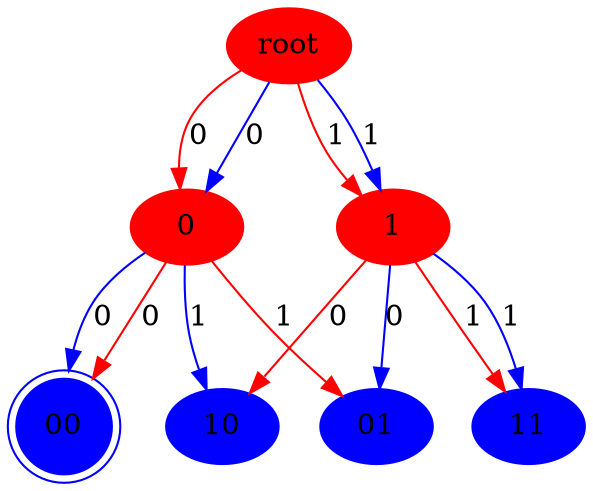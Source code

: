 digraph{ 
root  [color = red, style=filled]
0 [color = red, style=filled]
root -> 0 [color = red, label = 0] 
1 [color = red, style=filled]
root -> 1 [color = red, label = 1] 
root -> 0 [color = blue, label = 0] 
root -> 1 [color = blue, label = 1] 
00 [color = blue, style=filled, shape=doublecircle]
0 -> 00 [color = red, label = 0] 
01 [color = blue, style=filled]
0 -> 01 [color = red, label = 1] 
0 -> 00 [color = blue, label = 0] 
10 [color = blue, style=filled]
0 -> 10 [color = blue, label = 1] 
1 -> 10 [color = red, label = 0] 
11 [color = blue, style=filled]
1 -> 11 [color = red, label = 1] 
1 -> 01 [color = blue, label = 0] 
1 -> 11 [color = blue, label = 1] 
} 
